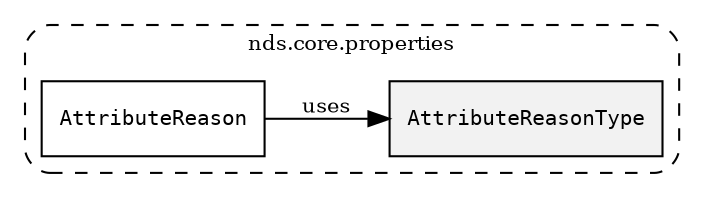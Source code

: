 /**
 * This dot file creates symbol collaboration diagram for AttributeReasonType.
 */
digraph ZSERIO
{
    node [shape=box, fontsize=10];
    rankdir="LR";
    fontsize=10;
    tooltip="AttributeReasonType collaboration diagram";

    subgraph "cluster_nds.core.properties"
    {
        style="dashed, rounded";
        label="nds.core.properties";
        tooltip="Package nds.core.properties";
        href="../../../content/packages/nds.core.properties.html#Package-nds-core-properties";
        target="_parent";

        "AttributeReasonType" [style="filled", fillcolor="#0000000D", target="_parent", label=<<font face="monospace"><table align="center" border="0" cellspacing="0" cellpadding="0"><tr><td href="../../../content/packages/nds.core.properties.html#Enum-AttributeReasonType" title="Enum defined in nds.core.properties">AttributeReasonType</td></tr></table></font>>];
        "AttributeReason" [target="_parent", label=<<font face="monospace"><table align="center" border="0" cellspacing="0" cellpadding="0"><tr><td href="../../../content/packages/nds.core.properties.html#Structure-AttributeReason" title="Structure defined in nds.core.properties">AttributeReason</td></tr></table></font>>];
    }

    "AttributeReason" -> "AttributeReasonType" [label="uses", fontsize=10];
}
